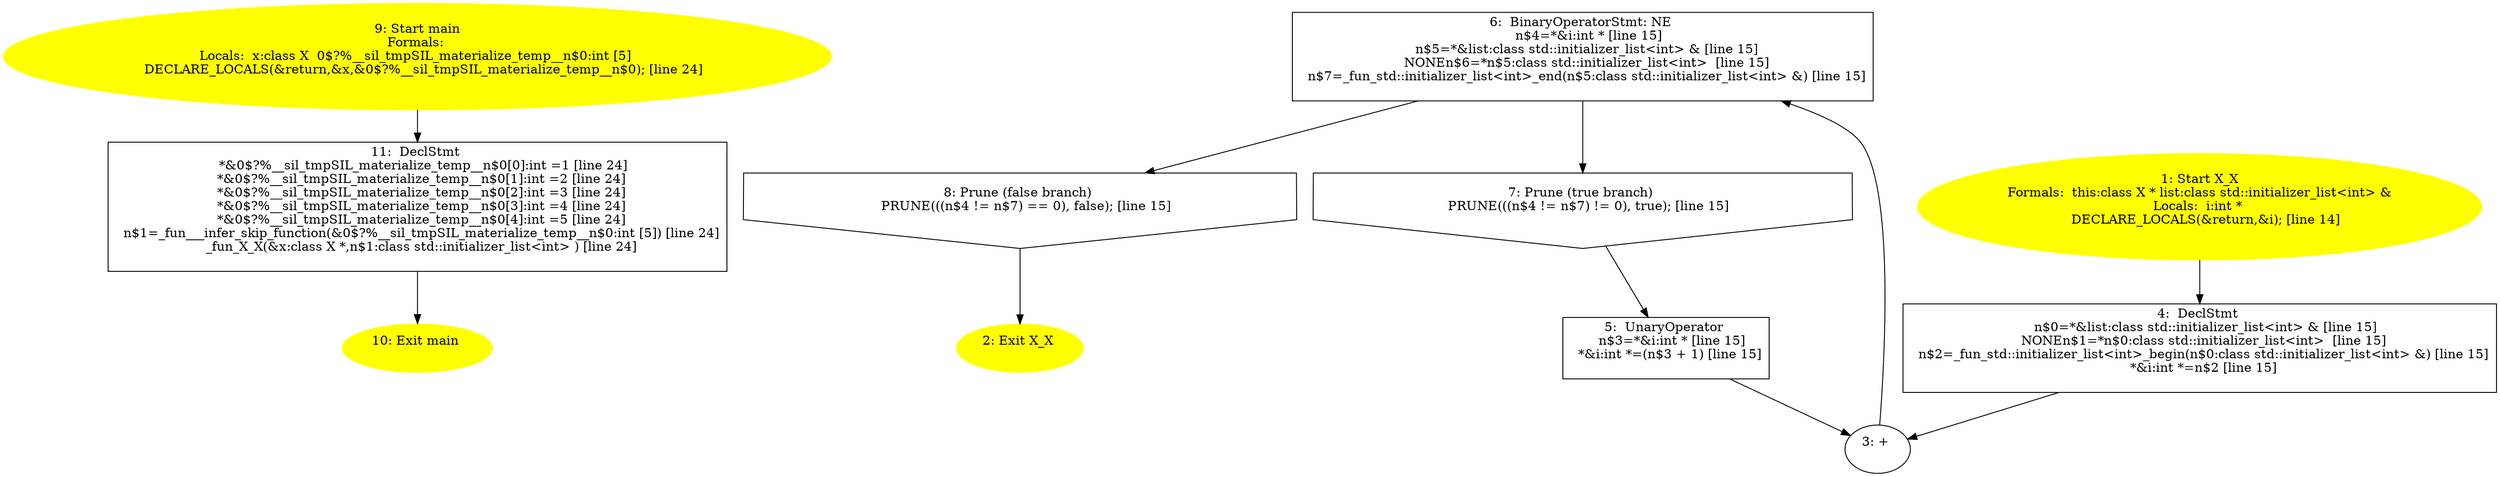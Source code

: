 /* @generated */
digraph iCFG {
11 [label="11:  DeclStmt \n   *&0$?%__sil_tmpSIL_materialize_temp__n$0[0]:int =1 [line 24]\n  *&0$?%__sil_tmpSIL_materialize_temp__n$0[1]:int =2 [line 24]\n  *&0$?%__sil_tmpSIL_materialize_temp__n$0[2]:int =3 [line 24]\n  *&0$?%__sil_tmpSIL_materialize_temp__n$0[3]:int =4 [line 24]\n  *&0$?%__sil_tmpSIL_materialize_temp__n$0[4]:int =5 [line 24]\n  n$1=_fun___infer_skip_function(&0$?%__sil_tmpSIL_materialize_temp__n$0:int [5]) [line 24]\n  _fun_X_X(&x:class X *,n$1:class std::initializer_list<int> ) [line 24]\n " shape="box"]
	

	 11 -> 10 ;
10 [label="10: Exit main \n  " color=yellow style=filled]
	

9 [label="9: Start main\nFormals: \nLocals:  x:class X  0$?%__sil_tmpSIL_materialize_temp__n$0:int [5] \n   DECLARE_LOCALS(&return,&x,&0$?%__sil_tmpSIL_materialize_temp__n$0); [line 24]\n " color=yellow style=filled]
	

	 9 -> 11 ;
8 [label="8: Prune (false branch) \n   PRUNE(((n$4 != n$7) == 0), false); [line 15]\n " shape="invhouse"]
	

	 8 -> 2 ;
7 [label="7: Prune (true branch) \n   PRUNE(((n$4 != n$7) != 0), true); [line 15]\n " shape="invhouse"]
	

	 7 -> 5 ;
6 [label="6:  BinaryOperatorStmt: NE \n   n$4=*&i:int * [line 15]\n  n$5=*&list:class std::initializer_list<int> & [line 15]\n  NONEn$6=*n$5:class std::initializer_list<int>  [line 15]\n  n$7=_fun_std::initializer_list<int>_end(n$5:class std::initializer_list<int> &) [line 15]\n " shape="box"]
	

	 6 -> 7 ;
	 6 -> 8 ;
5 [label="5:  UnaryOperator \n   n$3=*&i:int * [line 15]\n  *&i:int *=(n$3 + 1) [line 15]\n " shape="box"]
	

	 5 -> 3 ;
4 [label="4:  DeclStmt \n   n$0=*&list:class std::initializer_list<int> & [line 15]\n  NONEn$1=*n$0:class std::initializer_list<int>  [line 15]\n  n$2=_fun_std::initializer_list<int>_begin(n$0:class std::initializer_list<int> &) [line 15]\n  *&i:int *=n$2 [line 15]\n " shape="box"]
	

	 4 -> 3 ;
3 [label="3: + \n  " ]
	

	 3 -> 6 ;
2 [label="2: Exit X_X \n  " color=yellow style=filled]
	

1 [label="1: Start X_X\nFormals:  this:class X * list:class std::initializer_list<int> &\nLocals:  i:int * \n   DECLARE_LOCALS(&return,&i); [line 14]\n " color=yellow style=filled]
	

	 1 -> 4 ;
}
